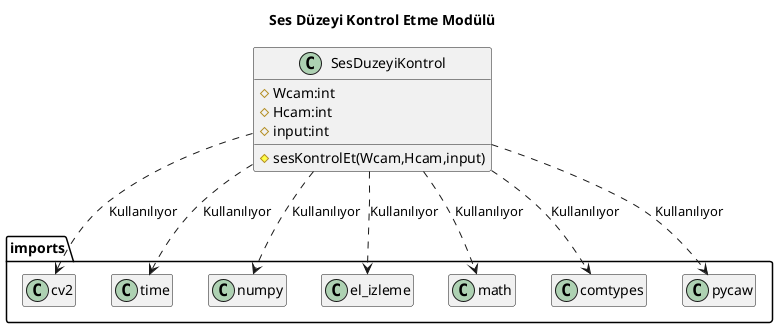 @startuml Ses Kontrol Etme
title Ses Düzeyi Kontrol Etme Modülü

class SesDuzeyiKontrol{
    #Wcam:int
    #Hcam:int
    #input:int
    #sesKontrolEt(Wcam,Hcam,input)
}

package imports {
    class cv2
    class time
    class numpy
    class el_izleme
    class math
    class comtypes
    class pycaw
}

SesDuzeyiKontrol ..> cv2 : Kullanılıyor
SesDuzeyiKontrol ..> time : Kullanılıyor
SesDuzeyiKontrol ..> numpy : Kullanılıyor
SesDuzeyiKontrol ..> el_izleme : Kullanılıyor
SesDuzeyiKontrol ..> math : Kullanılıyor
SesDuzeyiKontrol ..> comtypes : Kullanılıyor
SesDuzeyiKontrol ..> pycaw : Kullanılıyor

hide empty members

@enduml